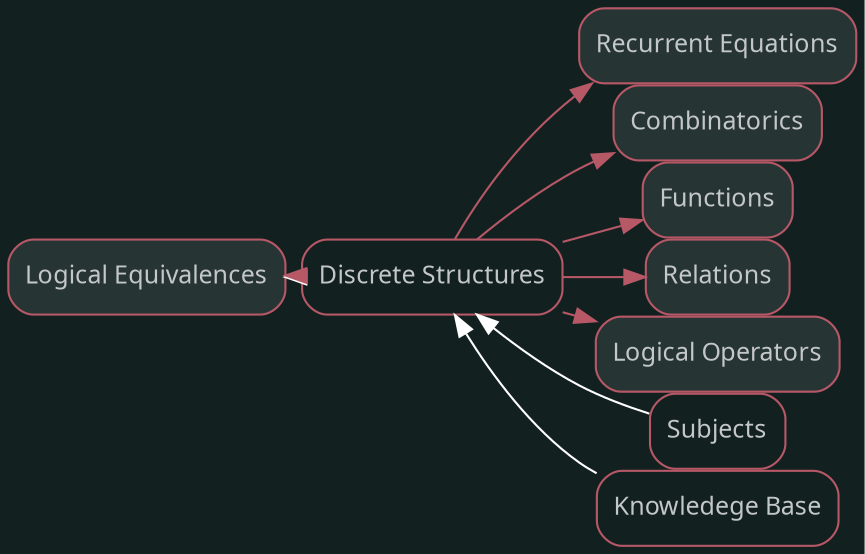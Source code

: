 digraph "Logical Equivalences" {graph [nodesep=0,ranksep=0,rankdir="LR",bgcolor="#132020"];node [shape="rectangle",style="rounded,filled",fontname="sans",fontsize="12px",labelfontname="sans",color="#b75867",fillcolor="#273434",fontcolor="#c4c7c7"];"Logical Equivalences" [label="Logical Equivalences",tooltip="Logical Equivalences",URL="../Logical Equivalences.html",target="_parent"];subgraph "Forward Logical Equivalences" {edge [color="#b75867"];}
node [shape="rectangle",style="rounded",fontname="sans",fontsize="12px",labelfontname="sans",color="#b75867",fillcolor="#FFFFFF",fontcolor="#c4c7c7"];"Discrete Structures" [label="Discrete Structures",tooltip="Discrete Structures",URL="../Discrete Structures.html",target="_parent"];subgraph "Backward Logical Equivalences" {edge [dir="back",color="#FFFFFF"];"Logical Equivalences" -> "Discrete Structures";}node [shape="rectangle",style="rounded,filled",fontname="sans",fontsize="12px",labelfontname="sans",color="#b75867",fillcolor="#273434",fontcolor="#c4c7c7"];"Discrete Structures" [label="Discrete Structures",tooltip="Discrete Structures",URL="../Discrete Structures.html",target="_parent"];"Recurrent Equations" [label="Recurrent Equations",tooltip="Recurrent Equations",URL="../Recurrent Equations.html",target="_parent"];"Combinatorics" [label="Combinatorics",tooltip="Combinatorics",URL="../Combinatorics.html",target="_parent"];"Functions" [label="Functions",tooltip="Functions",URL="../Functions.html",target="_parent"];"Relations" [label="Relations",tooltip="Relations",URL="../Relations.html",target="_parent"];"Logical Equivalences" [label="Logical Equivalences",tooltip="Logical Equivalences",URL="../Logical Equivalences.html",target="_parent"];"Logical Operators" [label="Logical Operators",tooltip="Logical Operators",URL="../Logical Operators.html",target="_parent"];subgraph "Forward Discrete Structures" {edge [color="#b75867"];"Discrete Structures" -> "Recurrent Equations";"Discrete Structures" -> "Combinatorics";"Discrete Structures" -> "Functions";"Discrete Structures" -> "Relations";"Discrete Structures" -> "Logical Equivalences";"Discrete Structures" -> "Logical Operators";}
node [shape="rectangle",style="rounded",fontname="sans",fontsize="12px",labelfontname="sans",color="#b75867",fillcolor="#FFFFFF",fontcolor="#c4c7c7"];"Subjects" [label="Subjects",tooltip="Subjects",URL="../Subjects.html",target="_parent"];"Knowledege Base" [label="Knowledege Base",tooltip="Knowledege Base",URL="../Knowledege Base.html",target="_parent"];subgraph "Backward Discrete Structures" {edge [dir="back",color="#FFFFFF"];"Discrete Structures" -> "Subjects";"Discrete Structures" -> "Knowledege Base";}}